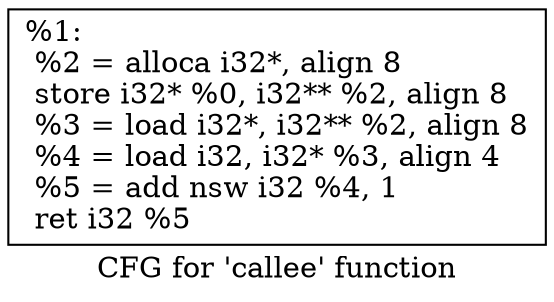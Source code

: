 digraph "CFG for 'callee' function" {
	label="CFG for 'callee' function";

	Node0xb80c60 [shape=record,label="{%1:\l  %2 = alloca i32*, align 8\l  store i32* %0, i32** %2, align 8\l  %3 = load i32*, i32** %2, align 8\l  %4 = load i32, i32* %3, align 4\l  %5 = add nsw i32 %4, 1\l  ret i32 %5\l}"];
}
